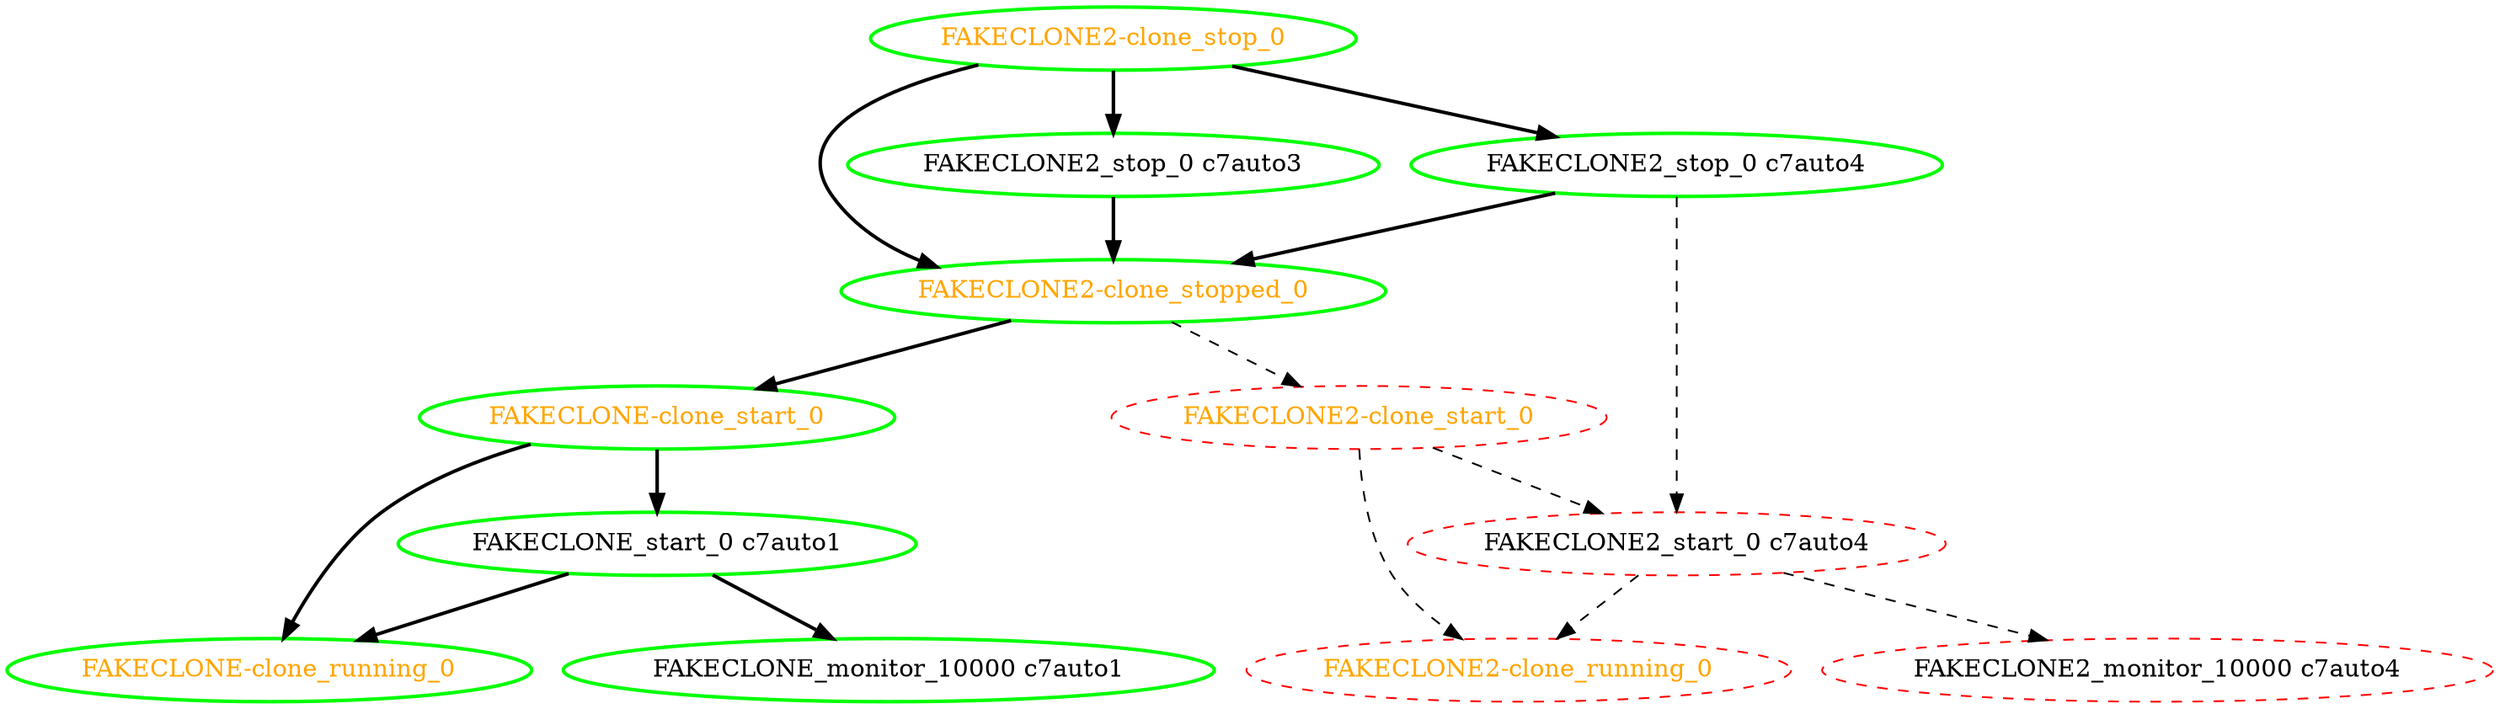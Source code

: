  digraph "g" {
"FAKECLONE-clone_running_0" [ style=bold color="green" fontcolor="orange"]
"FAKECLONE-clone_start_0" -> "FAKECLONE-clone_running_0" [ style = bold]
"FAKECLONE-clone_start_0" -> "FAKECLONE_start_0 c7auto1" [ style = bold]
"FAKECLONE-clone_start_0" [ style=bold color="green" fontcolor="orange"]
"FAKECLONE2-clone_running_0" [ style=dashed color="red" fontcolor="orange"]
"FAKECLONE2-clone_start_0" -> "FAKECLONE2-clone_running_0" [ style = dashed]
"FAKECLONE2-clone_start_0" -> "FAKECLONE2_start_0 c7auto4" [ style = dashed]
"FAKECLONE2-clone_start_0" [ style=dashed color="red" fontcolor="orange"]
"FAKECLONE2-clone_stop_0" -> "FAKECLONE2-clone_stopped_0" [ style = bold]
"FAKECLONE2-clone_stop_0" -> "FAKECLONE2_stop_0 c7auto3" [ style = bold]
"FAKECLONE2-clone_stop_0" -> "FAKECLONE2_stop_0 c7auto4" [ style = bold]
"FAKECLONE2-clone_stop_0" [ style=bold color="green" fontcolor="orange"]
"FAKECLONE2-clone_stopped_0" -> "FAKECLONE-clone_start_0" [ style = bold]
"FAKECLONE2-clone_stopped_0" -> "FAKECLONE2-clone_start_0" [ style = dashed]
"FAKECLONE2-clone_stopped_0" [ style=bold color="green" fontcolor="orange"]
"FAKECLONE2_monitor_10000 c7auto4" [ style=dashed color="red" fontcolor="black"]
"FAKECLONE2_start_0 c7auto4" -> "FAKECLONE2-clone_running_0" [ style = dashed]
"FAKECLONE2_start_0 c7auto4" -> "FAKECLONE2_monitor_10000 c7auto4" [ style = dashed]
"FAKECLONE2_start_0 c7auto4" [ style=dashed color="red" fontcolor="black"]
"FAKECLONE2_stop_0 c7auto3" -> "FAKECLONE2-clone_stopped_0" [ style = bold]
"FAKECLONE2_stop_0 c7auto3" [ style=bold color="green" fontcolor="black"]
"FAKECLONE2_stop_0 c7auto4" -> "FAKECLONE2-clone_stopped_0" [ style = bold]
"FAKECLONE2_stop_0 c7auto4" -> "FAKECLONE2_start_0 c7auto4" [ style = dashed]
"FAKECLONE2_stop_0 c7auto4" [ style=bold color="green" fontcolor="black"]
"FAKECLONE_monitor_10000 c7auto1" [ style=bold color="green" fontcolor="black"]
"FAKECLONE_start_0 c7auto1" -> "FAKECLONE-clone_running_0" [ style = bold]
"FAKECLONE_start_0 c7auto1" -> "FAKECLONE_monitor_10000 c7auto1" [ style = bold]
"FAKECLONE_start_0 c7auto1" [ style=bold color="green" fontcolor="black"]
}
